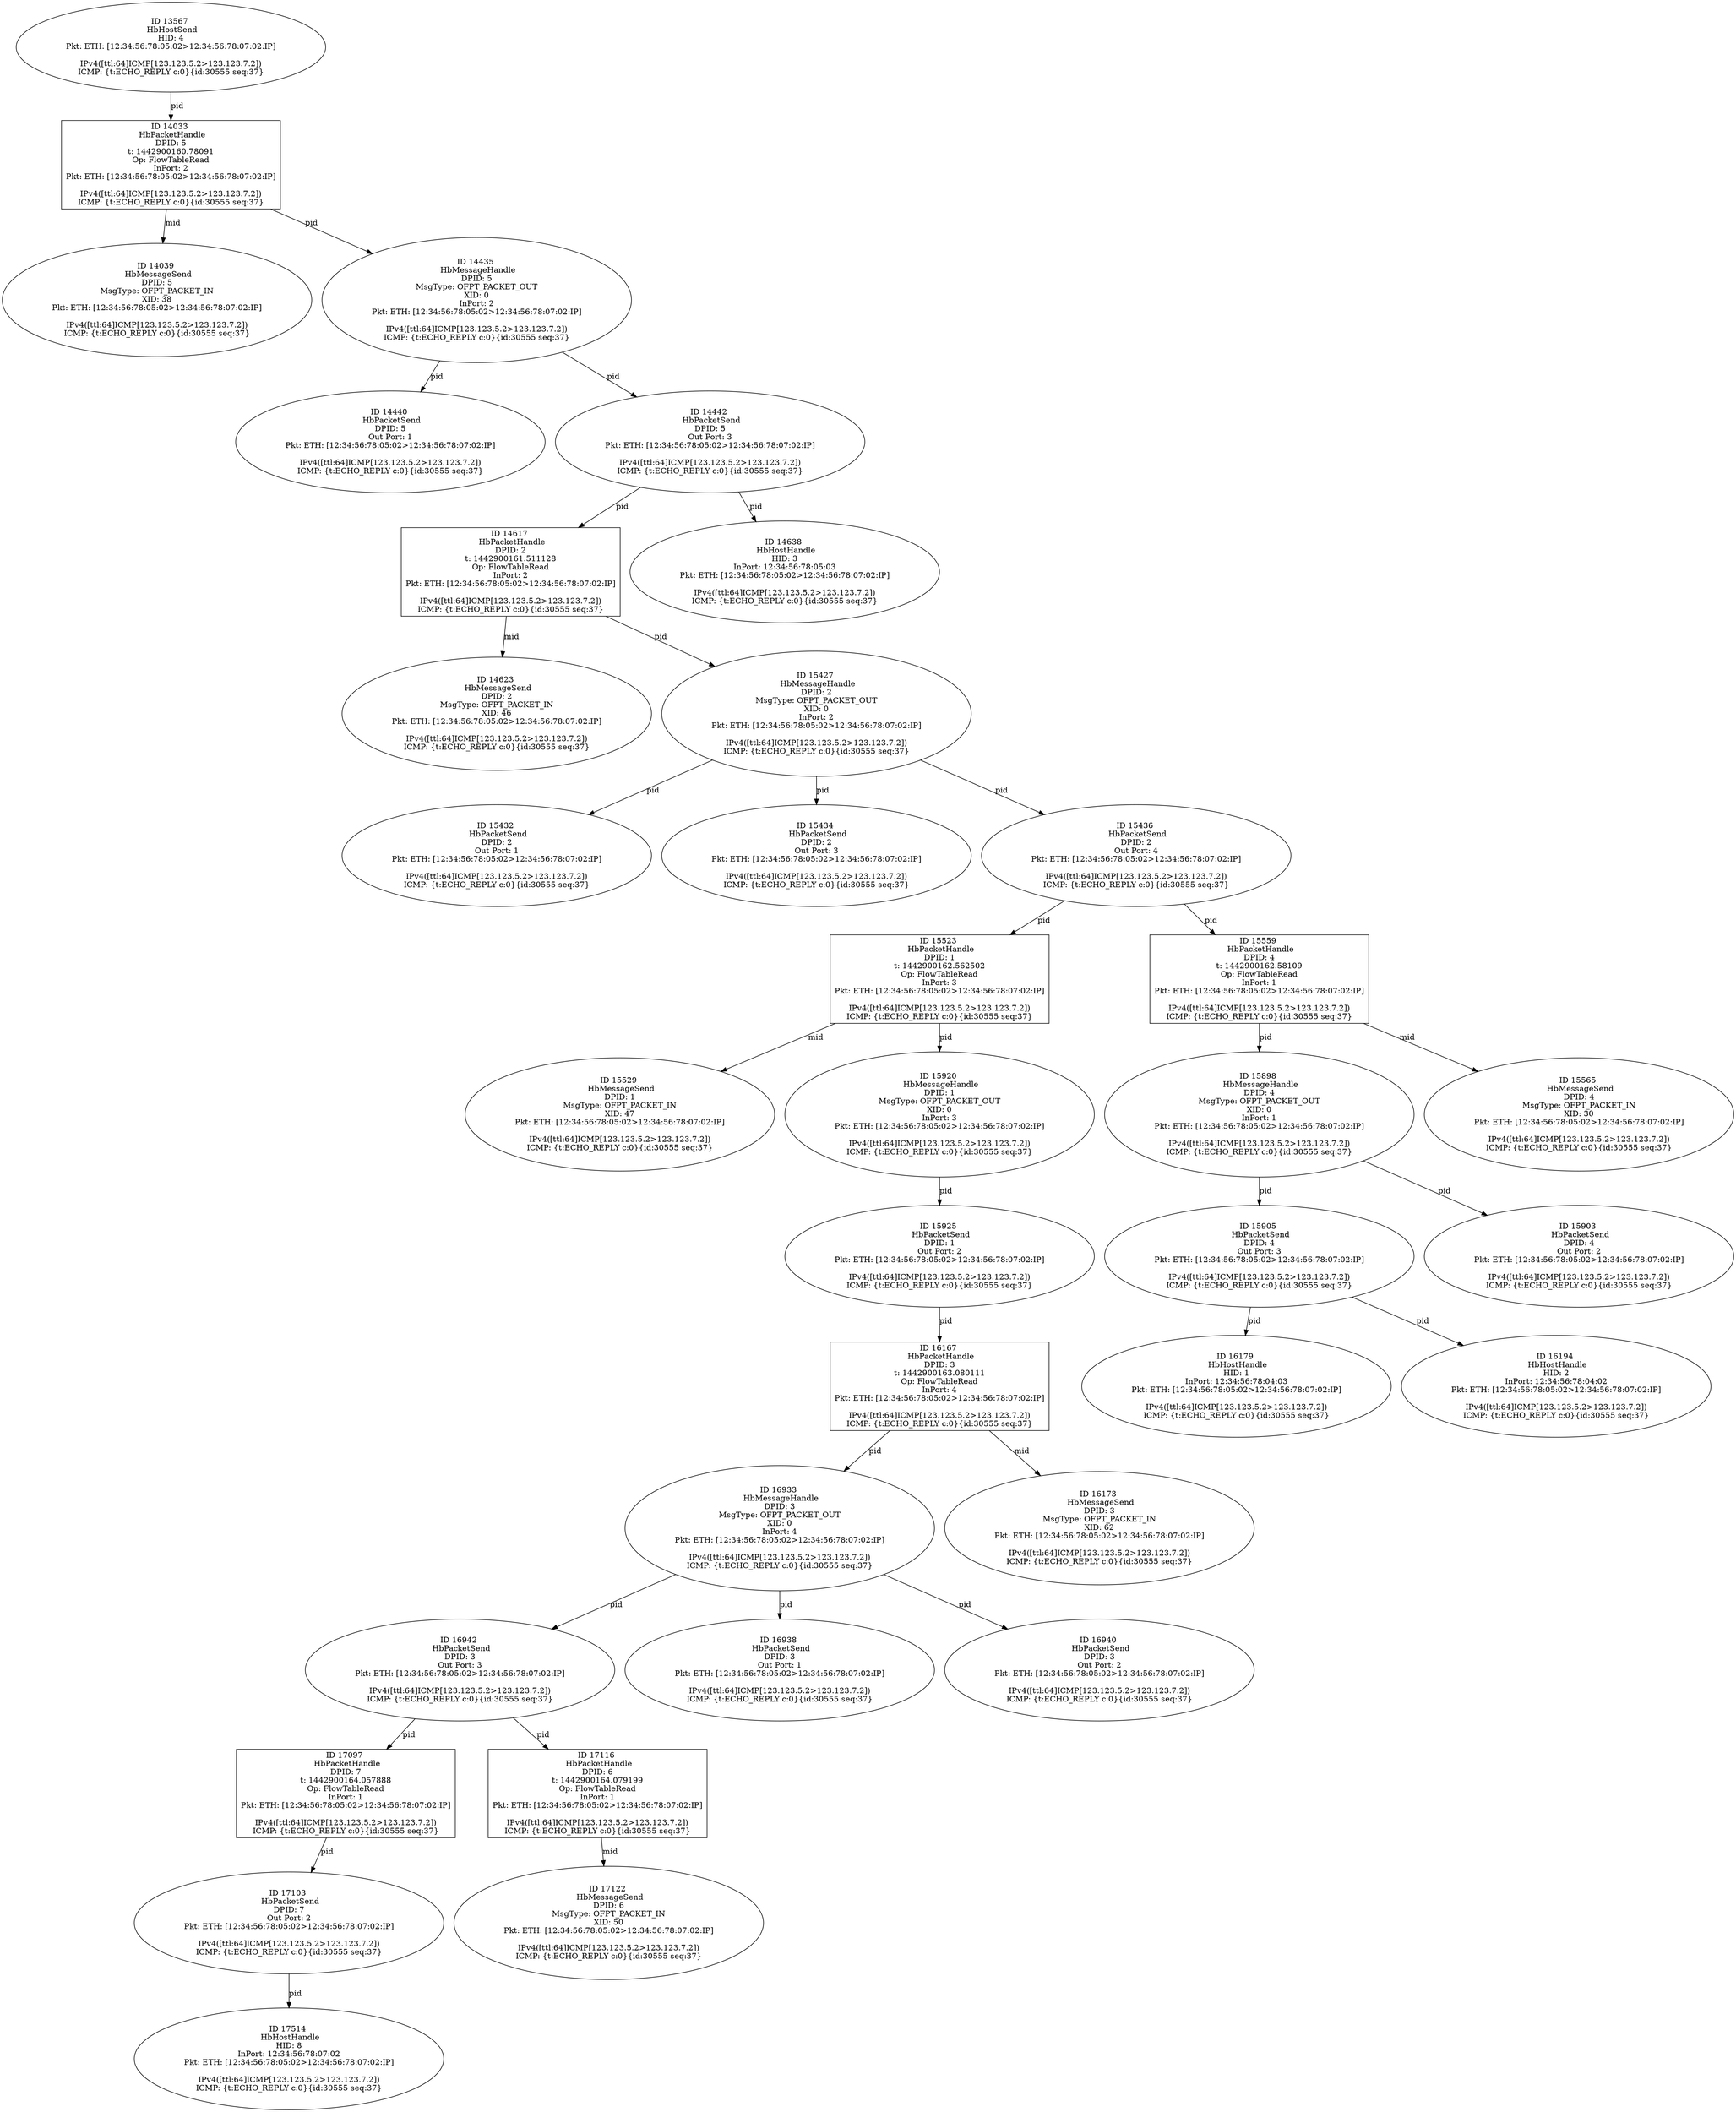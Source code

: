 strict digraph G {
16942 [shape=oval, event=<hb_events.HbPacketSend object at 0x10b59bb90>, label="ID 16942 
 HbPacketSend
DPID: 3
Out Port: 3
Pkt: ETH: [12:34:56:78:05:02>12:34:56:78:07:02:IP]

IPv4([ttl:64]ICMP[123.123.5.2>123.123.7.2])
ICMP: {t:ECHO_REPLY c:0}{id:30555 seq:37}"];
14617 [shape=box, event=<hb_events.HbPacketHandle object at 0x10b0d37d0>, label="ID 14617 
 HbPacketHandle
DPID: 2
t: 1442900161.511128
Op: FlowTableRead
InPort: 2
Pkt: ETH: [12:34:56:78:05:02>12:34:56:78:07:02:IP]

IPv4([ttl:64]ICMP[123.123.5.2>123.123.7.2])
ICMP: {t:ECHO_REPLY c:0}{id:30555 seq:37}"];
15898 [shape=oval, event=<hb_events.HbMessageHandle object at 0x10b301190>, label="ID 15898 
 HbMessageHandle
DPID: 4
MsgType: OFPT_PACKET_OUT
XID: 0
InPort: 1
Pkt: ETH: [12:34:56:78:05:02>12:34:56:78:07:02:IP]

IPv4([ttl:64]ICMP[123.123.5.2>123.123.7.2])
ICMP: {t:ECHO_REPLY c:0}{id:30555 seq:37}"];
14623 [shape=oval, event=<hb_events.HbMessageSend object at 0x10b0d3f10>, label="ID 14623 
 HbMessageSend
DPID: 2
MsgType: OFPT_PACKET_IN
XID: 46
Pkt: ETH: [12:34:56:78:05:02>12:34:56:78:07:02:IP]

IPv4([ttl:64]ICMP[123.123.5.2>123.123.7.2])
ICMP: {t:ECHO_REPLY c:0}{id:30555 seq:37}"];
15905 [shape=oval, event=<hb_events.HbPacketSend object at 0x10b3018d0>, label="ID 15905 
 HbPacketSend
DPID: 4
Out Port: 3
Pkt: ETH: [12:34:56:78:05:02>12:34:56:78:07:02:IP]

IPv4([ttl:64]ICMP[123.123.5.2>123.123.7.2])
ICMP: {t:ECHO_REPLY c:0}{id:30555 seq:37}"];
15523 [shape=box, event=<hb_events.HbPacketHandle object at 0x10b25b550>, label="ID 15523 
 HbPacketHandle
DPID: 1
t: 1442900162.562502
Op: FlowTableRead
InPort: 3
Pkt: ETH: [12:34:56:78:05:02>12:34:56:78:07:02:IP]

IPv4([ttl:64]ICMP[123.123.5.2>123.123.7.2])
ICMP: {t:ECHO_REPLY c:0}{id:30555 seq:37}"];
16933 [shape=oval, event=<hb_events.HbMessageHandle object at 0x10b594450>, label="ID 16933 
 HbMessageHandle
DPID: 3
MsgType: OFPT_PACKET_OUT
XID: 0
InPort: 4
Pkt: ETH: [12:34:56:78:05:02>12:34:56:78:07:02:IP]

IPv4([ttl:64]ICMP[123.123.5.2>123.123.7.2])
ICMP: {t:ECHO_REPLY c:0}{id:30555 seq:37}"];
16167 [shape=box, event=<hb_events.HbPacketHandle object at 0x10b396950>, label="ID 16167 
 HbPacketHandle
DPID: 3
t: 1442900163.080111
Op: FlowTableRead
InPort: 4
Pkt: ETH: [12:34:56:78:05:02>12:34:56:78:07:02:IP]

IPv4([ttl:64]ICMP[123.123.5.2>123.123.7.2])
ICMP: {t:ECHO_REPLY c:0}{id:30555 seq:37}"];
15529 [shape=oval, event=<hb_events.HbMessageSend object at 0x10b25e050>, label="ID 15529 
 HbMessageSend
DPID: 1
MsgType: OFPT_PACKET_IN
XID: 47
Pkt: ETH: [12:34:56:78:05:02>12:34:56:78:07:02:IP]

IPv4([ttl:64]ICMP[123.123.5.2>123.123.7.2])
ICMP: {t:ECHO_REPLY c:0}{id:30555 seq:37}"];
16938 [shape=oval, event=<hb_events.HbPacketSend object at 0x10b57e690>, label="ID 16938 
 HbPacketSend
DPID: 3
Out Port: 1
Pkt: ETH: [12:34:56:78:05:02>12:34:56:78:07:02:IP]

IPv4([ttl:64]ICMP[123.123.5.2>123.123.7.2])
ICMP: {t:ECHO_REPLY c:0}{id:30555 seq:37}"];
16940 [shape=oval, event=<hb_events.HbPacketSend object at 0x10b59ba10>, label="ID 16940 
 HbPacketSend
DPID: 3
Out Port: 2
Pkt: ETH: [12:34:56:78:05:02>12:34:56:78:07:02:IP]

IPv4([ttl:64]ICMP[123.123.5.2>123.123.7.2])
ICMP: {t:ECHO_REPLY c:0}{id:30555 seq:37}"];
16173 [shape=oval, event=<hb_events.HbMessageSend object at 0x10b39eb50>, label="ID 16173 
 HbMessageSend
DPID: 3
MsgType: OFPT_PACKET_IN
XID: 62
Pkt: ETH: [12:34:56:78:05:02>12:34:56:78:07:02:IP]

IPv4([ttl:64]ICMP[123.123.5.2>123.123.7.2])
ICMP: {t:ECHO_REPLY c:0}{id:30555 seq:37}"];
14638 [shape=oval, event=<hb_events.HbHostHandle object at 0x10b0da950>, label="ID 14638 
 HbHostHandle
HID: 3
InPort: 12:34:56:78:05:03
Pkt: ETH: [12:34:56:78:05:02>12:34:56:78:07:02:IP]

IPv4([ttl:64]ICMP[123.123.5.2>123.123.7.2])
ICMP: {t:ECHO_REPLY c:0}{id:30555 seq:37}"];
15920 [shape=oval, event=<hb_events.HbMessageHandle object at 0x10b3054d0>, label="ID 15920 
 HbMessageHandle
DPID: 1
MsgType: OFPT_PACKET_OUT
XID: 0
InPort: 3
Pkt: ETH: [12:34:56:78:05:02>12:34:56:78:07:02:IP]

IPv4([ttl:64]ICMP[123.123.5.2>123.123.7.2])
ICMP: {t:ECHO_REPLY c:0}{id:30555 seq:37}"];
16179 [shape=oval, event=<hb_events.HbHostHandle object at 0x10b39edd0>, label="ID 16179 
 HbHostHandle
HID: 1
InPort: 12:34:56:78:04:03
Pkt: ETH: [12:34:56:78:05:02>12:34:56:78:07:02:IP]

IPv4([ttl:64]ICMP[123.123.5.2>123.123.7.2])
ICMP: {t:ECHO_REPLY c:0}{id:30555 seq:37}"];
15925 [shape=oval, event=<hb_events.HbPacketSend object at 0x10b3059d0>, label="ID 15925 
 HbPacketSend
DPID: 1
Out Port: 2
Pkt: ETH: [12:34:56:78:05:02>12:34:56:78:07:02:IP]

IPv4([ttl:64]ICMP[123.123.5.2>123.123.7.2])
ICMP: {t:ECHO_REPLY c:0}{id:30555 seq:37}"];
15903 [shape=oval, event=<hb_events.HbPacketSend object at 0x10b301690>, label="ID 15903 
 HbPacketSend
DPID: 4
Out Port: 2
Pkt: ETH: [12:34:56:78:05:02>12:34:56:78:07:02:IP]

IPv4([ttl:64]ICMP[123.123.5.2>123.123.7.2])
ICMP: {t:ECHO_REPLY c:0}{id:30555 seq:37}"];
16194 [shape=oval, event=<hb_events.HbHostHandle object at 0x10b3a2a10>, label="ID 16194 
 HbHostHandle
HID: 2
InPort: 12:34:56:78:04:02
Pkt: ETH: [12:34:56:78:05:02>12:34:56:78:07:02:IP]

IPv4([ttl:64]ICMP[123.123.5.2>123.123.7.2])
ICMP: {t:ECHO_REPLY c:0}{id:30555 seq:37}"];
15427 [shape=oval, event=<hb_events.HbMessageHandle object at 0x10b248290>, label="ID 15427 
 HbMessageHandle
DPID: 2
MsgType: OFPT_PACKET_OUT
XID: 0
InPort: 2
Pkt: ETH: [12:34:56:78:05:02>12:34:56:78:07:02:IP]

IPv4([ttl:64]ICMP[123.123.5.2>123.123.7.2])
ICMP: {t:ECHO_REPLY c:0}{id:30555 seq:37}"];
15559 [shape=box, event=<hb_events.HbPacketHandle object at 0x10b26aad0>, label="ID 15559 
 HbPacketHandle
DPID: 4
t: 1442900162.58109
Op: FlowTableRead
InPort: 1
Pkt: ETH: [12:34:56:78:05:02>12:34:56:78:07:02:IP]

IPv4([ttl:64]ICMP[123.123.5.2>123.123.7.2])
ICMP: {t:ECHO_REPLY c:0}{id:30555 seq:37}"];
15432 [shape=oval, event=<hb_events.HbPacketSend object at 0x10b248790>, label="ID 15432 
 HbPacketSend
DPID: 2
Out Port: 1
Pkt: ETH: [12:34:56:78:05:02>12:34:56:78:07:02:IP]

IPv4([ttl:64]ICMP[123.123.5.2>123.123.7.2])
ICMP: {t:ECHO_REPLY c:0}{id:30555 seq:37}"];
17097 [shape=box, event=<hb_events.HbPacketHandle object at 0x10b5e8990>, label="ID 17097 
 HbPacketHandle
DPID: 7
t: 1442900164.057888
Op: FlowTableRead
InPort: 1
Pkt: ETH: [12:34:56:78:05:02>12:34:56:78:07:02:IP]

IPv4([ttl:64]ICMP[123.123.5.2>123.123.7.2])
ICMP: {t:ECHO_REPLY c:0}{id:30555 seq:37}"];
15434 [shape=oval, event=<hb_events.HbPacketSend object at 0x10b2489d0>, label="ID 15434 
 HbPacketSend
DPID: 2
Out Port: 3
Pkt: ETH: [12:34:56:78:05:02>12:34:56:78:07:02:IP]

IPv4([ttl:64]ICMP[123.123.5.2>123.123.7.2])
ICMP: {t:ECHO_REPLY c:0}{id:30555 seq:37}"];
15436 [shape=oval, event=<hb_events.HbPacketSend object at 0x10b248c10>, label="ID 15436 
 HbPacketSend
DPID: 2
Out Port: 4
Pkt: ETH: [12:34:56:78:05:02>12:34:56:78:07:02:IP]

IPv4([ttl:64]ICMP[123.123.5.2>123.123.7.2])
ICMP: {t:ECHO_REPLY c:0}{id:30555 seq:37}"];
15565 [shape=oval, event=<hb_events.HbMessageSend object at 0x10b271d50>, label="ID 15565 
 HbMessageSend
DPID: 4
MsgType: OFPT_PACKET_IN
XID: 30
Pkt: ETH: [12:34:56:78:05:02>12:34:56:78:07:02:IP]

IPv4([ttl:64]ICMP[123.123.5.2>123.123.7.2])
ICMP: {t:ECHO_REPLY c:0}{id:30555 seq:37}"];
17103 [shape=oval, event=<hb_events.HbPacketSend object at 0x10b5f6210>, label="ID 17103 
 HbPacketSend
DPID: 7
Out Port: 2
Pkt: ETH: [12:34:56:78:05:02>12:34:56:78:07:02:IP]

IPv4([ttl:64]ICMP[123.123.5.2>123.123.7.2])
ICMP: {t:ECHO_REPLY c:0}{id:30555 seq:37}"];
14033 [shape=box, event=<hb_events.HbPacketHandle object at 0x10afd2750>, label="ID 14033 
 HbPacketHandle
DPID: 5
t: 1442900160.78091
Op: FlowTableRead
InPort: 2
Pkt: ETH: [12:34:56:78:05:02>12:34:56:78:07:02:IP]

IPv4([ttl:64]ICMP[123.123.5.2>123.123.7.2])
ICMP: {t:ECHO_REPLY c:0}{id:30555 seq:37}"];
14039 [shape=oval, event=<hb_events.HbMessageSend object at 0x10afda110>, label="ID 14039 
 HbMessageSend
DPID: 5
MsgType: OFPT_PACKET_IN
XID: 38
Pkt: ETH: [12:34:56:78:05:02>12:34:56:78:07:02:IP]

IPv4([ttl:64]ICMP[123.123.5.2>123.123.7.2])
ICMP: {t:ECHO_REPLY c:0}{id:30555 seq:37}"];
17116 [shape=box, event=<hb_events.HbPacketHandle object at 0x10b60a590>, label="ID 17116 
 HbPacketHandle
DPID: 6
t: 1442900164.079199
Op: FlowTableRead
InPort: 1
Pkt: ETH: [12:34:56:78:05:02>12:34:56:78:07:02:IP]

IPv4([ttl:64]ICMP[123.123.5.2>123.123.7.2])
ICMP: {t:ECHO_REPLY c:0}{id:30555 seq:37}"];
17122 [shape=oval, event=<hb_events.HbMessageSend object at 0x10b623990>, label="ID 17122 
 HbMessageSend
DPID: 6
MsgType: OFPT_PACKET_IN
XID: 50
Pkt: ETH: [12:34:56:78:05:02>12:34:56:78:07:02:IP]

IPv4([ttl:64]ICMP[123.123.5.2>123.123.7.2])
ICMP: {t:ECHO_REPLY c:0}{id:30555 seq:37}"];
14435 [shape=oval, event=<hb_events.HbMessageHandle object at 0x10b090a90>, label="ID 14435 
 HbMessageHandle
DPID: 5
MsgType: OFPT_PACKET_OUT
XID: 0
InPort: 2
Pkt: ETH: [12:34:56:78:05:02>12:34:56:78:07:02:IP]

IPv4([ttl:64]ICMP[123.123.5.2>123.123.7.2])
ICMP: {t:ECHO_REPLY c:0}{id:30555 seq:37}"];
14440 [shape=oval, event=<hb_events.HbPacketSend object at 0x10b090f90>, label="ID 14440 
 HbPacketSend
DPID: 5
Out Port: 1
Pkt: ETH: [12:34:56:78:05:02>12:34:56:78:07:02:IP]

IPv4([ttl:64]ICMP[123.123.5.2>123.123.7.2])
ICMP: {t:ECHO_REPLY c:0}{id:30555 seq:37}"];
14442 [shape=oval, event=<hb_events.HbPacketSend object at 0x10b08a210>, label="ID 14442 
 HbPacketSend
DPID: 5
Out Port: 3
Pkt: ETH: [12:34:56:78:05:02>12:34:56:78:07:02:IP]

IPv4([ttl:64]ICMP[123.123.5.2>123.123.7.2])
ICMP: {t:ECHO_REPLY c:0}{id:30555 seq:37}"];
17514 [shape=oval, event=<hb_events.HbHostHandle object at 0x10b7d62d0>, label="ID 17514 
 HbHostHandle
HID: 8
InPort: 12:34:56:78:07:02
Pkt: ETH: [12:34:56:78:05:02>12:34:56:78:07:02:IP]

IPv4([ttl:64]ICMP[123.123.5.2>123.123.7.2])
ICMP: {t:ECHO_REPLY c:0}{id:30555 seq:37}"];
13567 [shape=oval, event=<hb_events.HbHostSend object at 0x10aeb0390>, label="ID 13567 
 HbHostSend
HID: 4
Pkt: ETH: [12:34:56:78:05:02>12:34:56:78:07:02:IP]

IPv4([ttl:64]ICMP[123.123.5.2>123.123.7.2])
ICMP: {t:ECHO_REPLY c:0}{id:30555 seq:37}"];
14617 -> 15427  [rel=pid, label=pid];
14617 -> 14623  [rel=mid, label=mid];
15898 -> 15905  [rel=pid, label=pid];
15898 -> 15903  [rel=pid, label=pid];
15905 -> 16194  [rel=pid, label=pid];
15905 -> 16179  [rel=pid, label=pid];
15523 -> 15920  [rel=pid, label=pid];
15523 -> 15529  [rel=mid, label=mid];
16933 -> 16938  [rel=pid, label=pid];
16933 -> 16940  [rel=pid, label=pid];
16933 -> 16942  [rel=pid, label=pid];
16167 -> 16933  [rel=pid, label=pid];
16167 -> 16173  [rel=mid, label=mid];
16942 -> 17097  [rel=pid, label=pid];
16942 -> 17116  [rel=pid, label=pid];
15920 -> 15925  [rel=pid, label=pid];
15925 -> 16167  [rel=pid, label=pid];
15427 -> 15432  [rel=pid, label=pid];
15427 -> 15434  [rel=pid, label=pid];
15427 -> 15436  [rel=pid, label=pid];
15559 -> 15898  [rel=pid, label=pid];
15559 -> 15565  [rel=mid, label=mid];
17097 -> 17103  [rel=pid, label=pid];
15436 -> 15523  [rel=pid, label=pid];
15436 -> 15559  [rel=pid, label=pid];
17103 -> 17514  [rel=pid, label=pid];
14033 -> 14435  [rel=pid, label=pid];
14033 -> 14039  [rel=mid, label=mid];
17116 -> 17122  [rel=mid, label=mid];
14435 -> 14440  [rel=pid, label=pid];
14435 -> 14442  [rel=pid, label=pid];
14442 -> 14617  [rel=pid, label=pid];
14442 -> 14638  [rel=pid, label=pid];
13567 -> 14033  [rel=pid, label=pid];
}
